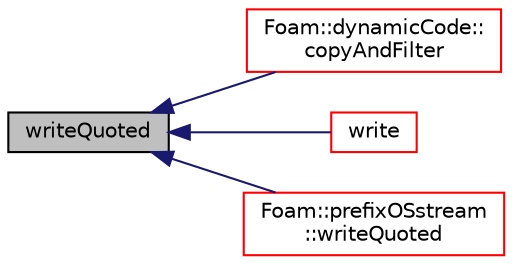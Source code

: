 digraph "writeQuoted"
{
  bgcolor="transparent";
  edge [fontname="Helvetica",fontsize="10",labelfontname="Helvetica",labelfontsize="10"];
  node [fontname="Helvetica",fontsize="10",shape=record];
  rankdir="LR";
  Node412 [label="writeQuoted",height=0.2,width=0.4,color="black", fillcolor="grey75", style="filled", fontcolor="black"];
  Node412 -> Node413 [dir="back",color="midnightblue",fontsize="10",style="solid",fontname="Helvetica"];
  Node413 [label="Foam::dynamicCode::\lcopyAndFilter",height=0.2,width=0.4,color="red",URL="$a27189.html#a1c5c6c6385cd29521ecf0305e3db8448",tooltip="Copy lines while expanding variables. "];
  Node412 -> Node418 [dir="back",color="midnightblue",fontsize="10",style="solid",fontname="Helvetica"];
  Node418 [label="write",height=0.2,width=0.4,color="red",URL="$a27397.html#a52c3f56f115b2b9b1b7db001a3784003",tooltip="Write next token to stream. "];
  Node412 -> Node431 [dir="back",color="midnightblue",fontsize="10",style="solid",fontname="Helvetica"];
  Node431 [label="Foam::prefixOSstream\l::writeQuoted",height=0.2,width=0.4,color="red",URL="$a27401.html#a40c64d7f8975f303da0b0245c16fe906",tooltip="Write std::string surrounded by quotes. "];
}
